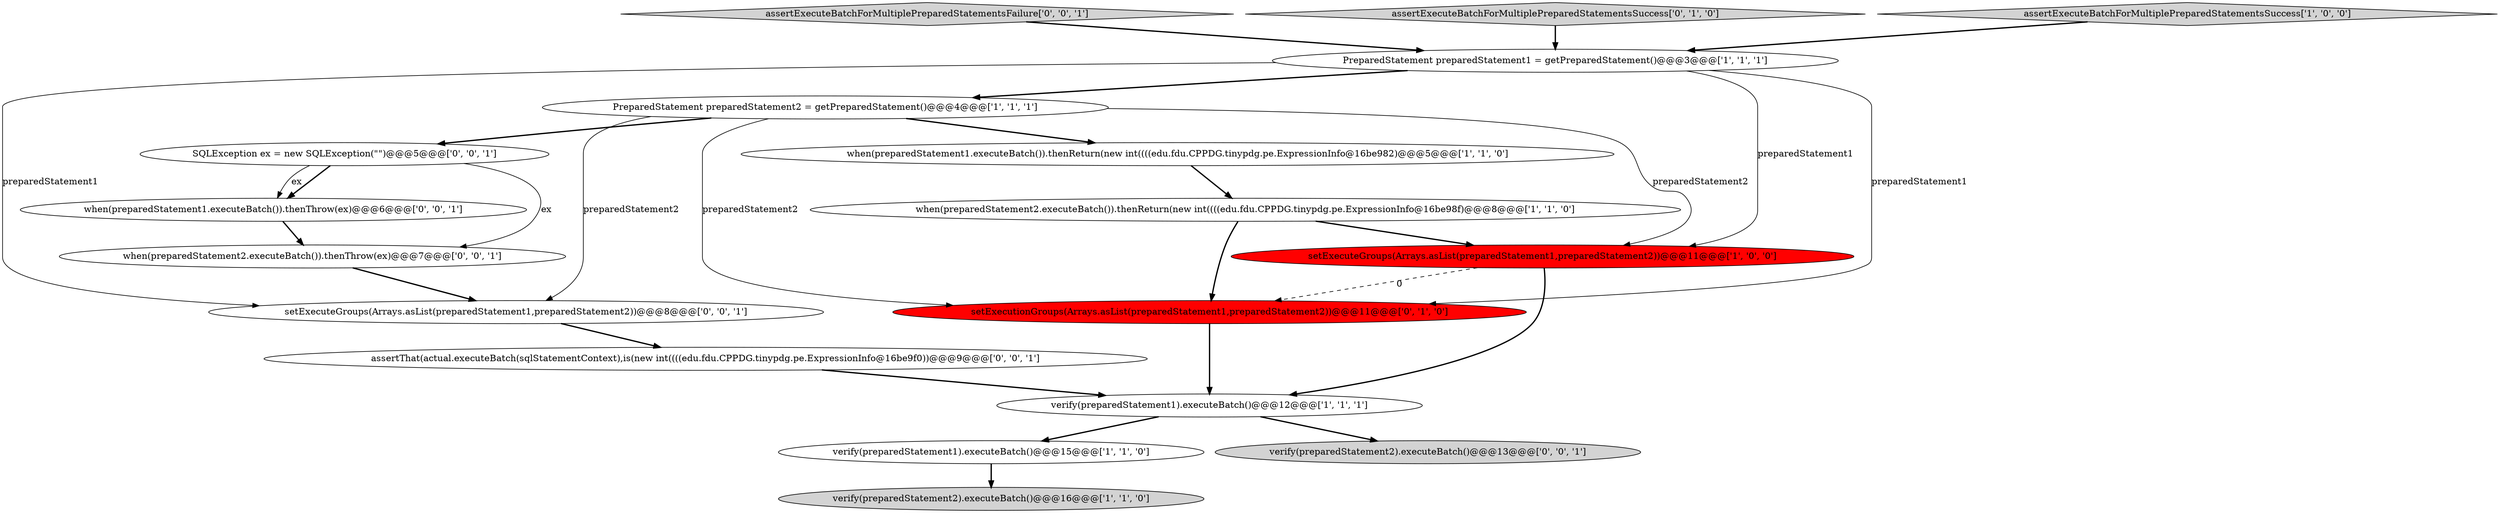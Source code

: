 digraph {
2 [style = filled, label = "PreparedStatement preparedStatement1 = getPreparedStatement()@@@3@@@['1', '1', '1']", fillcolor = white, shape = ellipse image = "AAA0AAABBB1BBB"];
15 [style = filled, label = "setExecuteGroups(Arrays.asList(preparedStatement1,preparedStatement2))@@@8@@@['0', '0', '1']", fillcolor = white, shape = ellipse image = "AAA0AAABBB3BBB"];
0 [style = filled, label = "verify(preparedStatement1).executeBatch()@@@12@@@['1', '1', '1']", fillcolor = white, shape = ellipse image = "AAA0AAABBB1BBB"];
6 [style = filled, label = "verify(preparedStatement1).executeBatch()@@@15@@@['1', '1', '0']", fillcolor = white, shape = ellipse image = "AAA0AAABBB1BBB"];
17 [style = filled, label = "assertExecuteBatchForMultiplePreparedStatementsFailure['0', '0', '1']", fillcolor = lightgray, shape = diamond image = "AAA0AAABBB3BBB"];
9 [style = filled, label = "assertExecuteBatchForMultiplePreparedStatementsSuccess['0', '1', '0']", fillcolor = lightgray, shape = diamond image = "AAA0AAABBB2BBB"];
13 [style = filled, label = "when(preparedStatement2.executeBatch()).thenThrow(ex)@@@7@@@['0', '0', '1']", fillcolor = white, shape = ellipse image = "AAA0AAABBB3BBB"];
8 [style = filled, label = "when(preparedStatement2.executeBatch()).thenReturn(new int((((edu.fdu.CPPDG.tinypdg.pe.ExpressionInfo@16be98f)@@@8@@@['1', '1', '0']", fillcolor = white, shape = ellipse image = "AAA0AAABBB1BBB"];
1 [style = filled, label = "verify(preparedStatement2).executeBatch()@@@16@@@['1', '1', '0']", fillcolor = lightgray, shape = ellipse image = "AAA0AAABBB1BBB"];
12 [style = filled, label = "when(preparedStatement1.executeBatch()).thenThrow(ex)@@@6@@@['0', '0', '1']", fillcolor = white, shape = ellipse image = "AAA0AAABBB3BBB"];
11 [style = filled, label = "SQLException ex = new SQLException(\"\")@@@5@@@['0', '0', '1']", fillcolor = white, shape = ellipse image = "AAA0AAABBB3BBB"];
5 [style = filled, label = "when(preparedStatement1.executeBatch()).thenReturn(new int((((edu.fdu.CPPDG.tinypdg.pe.ExpressionInfo@16be982)@@@5@@@['1', '1', '0']", fillcolor = white, shape = ellipse image = "AAA0AAABBB1BBB"];
3 [style = filled, label = "assertExecuteBatchForMultiplePreparedStatementsSuccess['1', '0', '0']", fillcolor = lightgray, shape = diamond image = "AAA0AAABBB1BBB"];
10 [style = filled, label = "setExecutionGroups(Arrays.asList(preparedStatement1,preparedStatement2))@@@11@@@['0', '1', '0']", fillcolor = red, shape = ellipse image = "AAA1AAABBB2BBB"];
7 [style = filled, label = "setExecuteGroups(Arrays.asList(preparedStatement1,preparedStatement2))@@@11@@@['1', '0', '0']", fillcolor = red, shape = ellipse image = "AAA1AAABBB1BBB"];
14 [style = filled, label = "assertThat(actual.executeBatch(sqlStatementContext),is(new int((((edu.fdu.CPPDG.tinypdg.pe.ExpressionInfo@16be9f0))@@@9@@@['0', '0', '1']", fillcolor = white, shape = ellipse image = "AAA0AAABBB3BBB"];
16 [style = filled, label = "verify(preparedStatement2).executeBatch()@@@13@@@['0', '0', '1']", fillcolor = lightgray, shape = ellipse image = "AAA0AAABBB3BBB"];
4 [style = filled, label = "PreparedStatement preparedStatement2 = getPreparedStatement()@@@4@@@['1', '1', '1']", fillcolor = white, shape = ellipse image = "AAA0AAABBB1BBB"];
5->8 [style = bold, label=""];
8->10 [style = bold, label=""];
0->16 [style = bold, label=""];
2->15 [style = solid, label="preparedStatement1"];
15->14 [style = bold, label=""];
0->6 [style = bold, label=""];
9->2 [style = bold, label=""];
7->0 [style = bold, label=""];
11->12 [style = bold, label=""];
2->10 [style = solid, label="preparedStatement1"];
2->4 [style = bold, label=""];
4->7 [style = solid, label="preparedStatement2"];
8->7 [style = bold, label=""];
11->12 [style = solid, label="ex"];
11->13 [style = solid, label="ex"];
6->1 [style = bold, label=""];
12->13 [style = bold, label=""];
2->7 [style = solid, label="preparedStatement1"];
3->2 [style = bold, label=""];
14->0 [style = bold, label=""];
17->2 [style = bold, label=""];
10->0 [style = bold, label=""];
7->10 [style = dashed, label="0"];
13->15 [style = bold, label=""];
4->11 [style = bold, label=""];
4->10 [style = solid, label="preparedStatement2"];
4->5 [style = bold, label=""];
4->15 [style = solid, label="preparedStatement2"];
}
